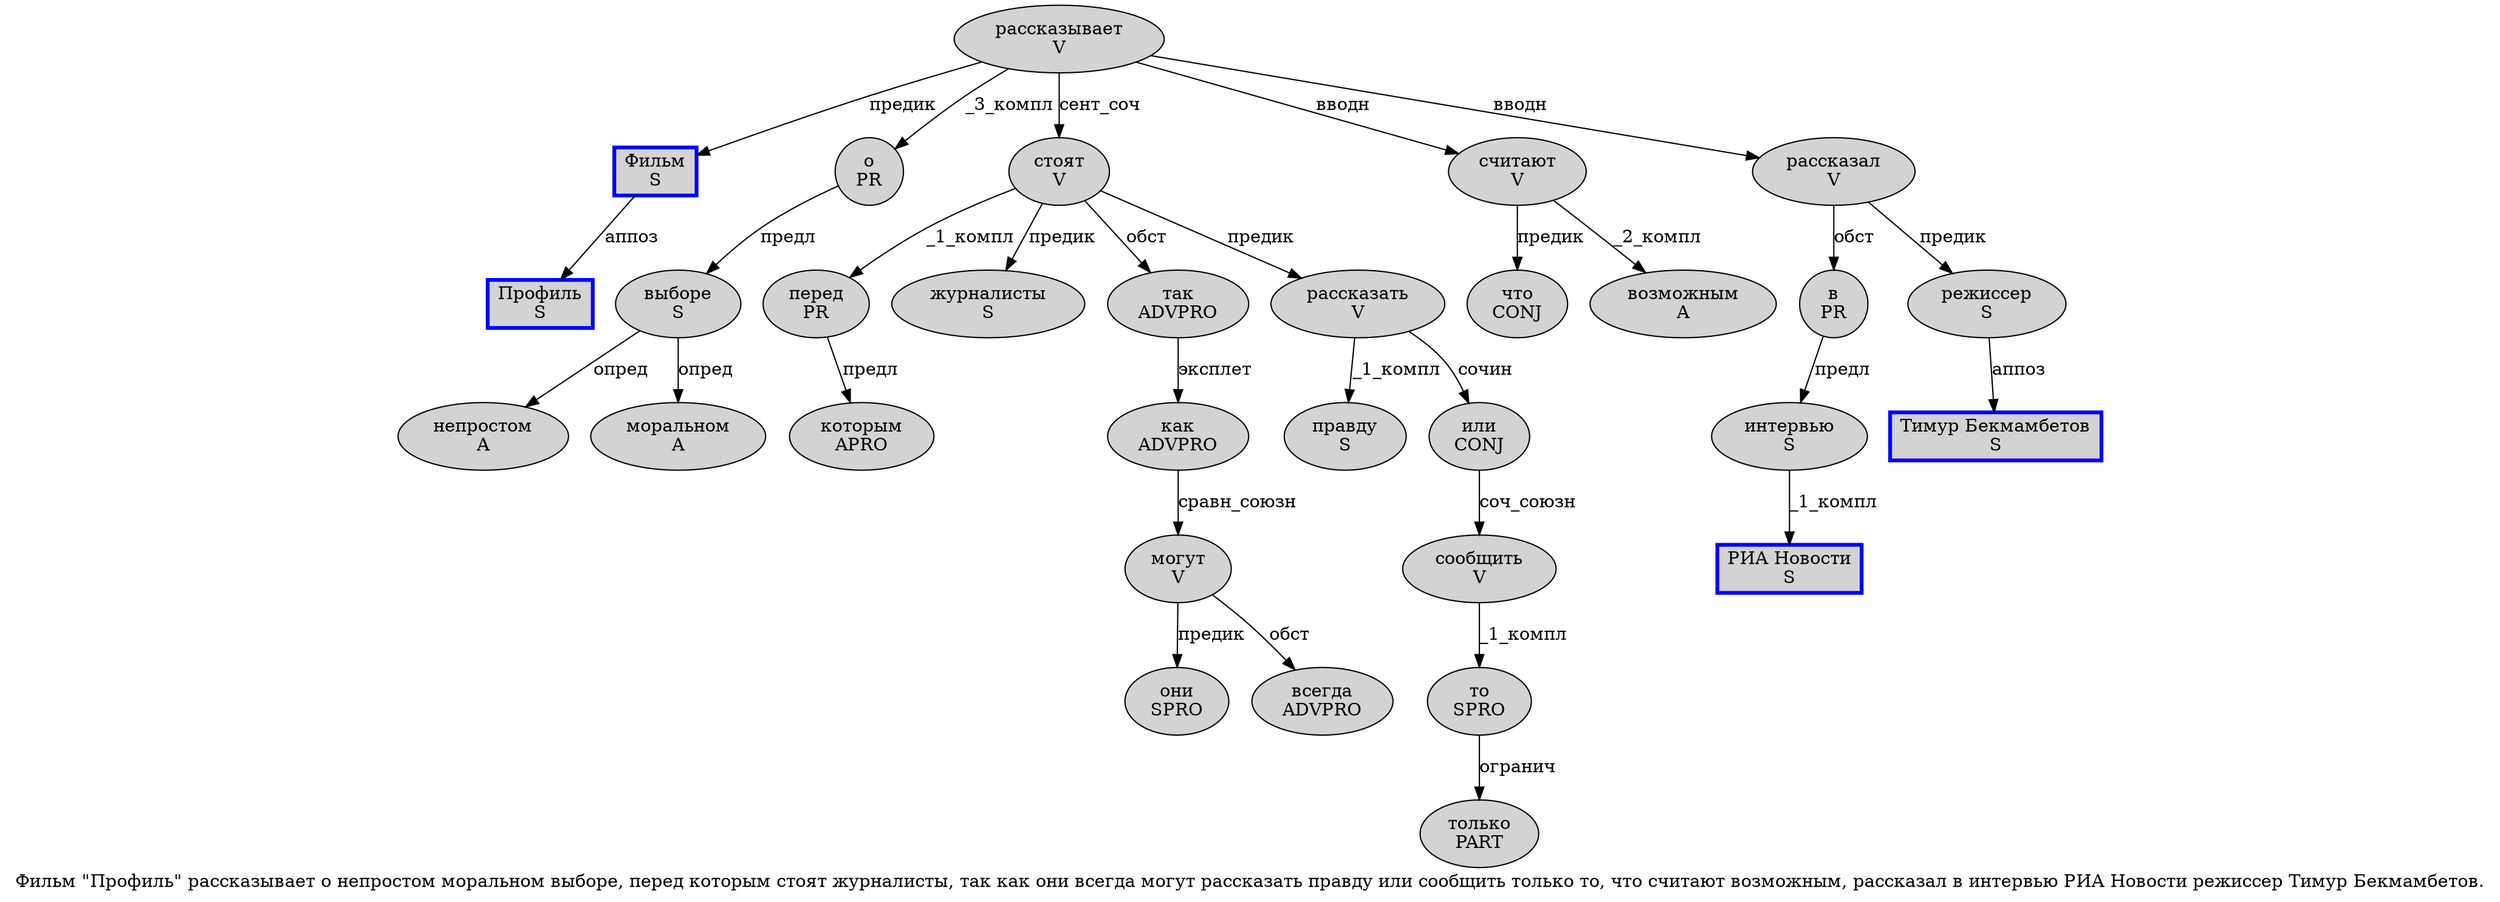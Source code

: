 digraph SENTENCE_713 {
	graph [label="Фильм \"Профиль\" рассказывает о непростом моральном выборе, перед которым стоят журналисты, так как они всегда могут рассказать правду или сообщить только то, что считают возможным, рассказал в интервью РИА Новости режиссер Тимур Бекмамбетов."]
	node [style=filled]
		0 [label="Фильм
S" color=blue fillcolor=lightgray penwidth=3 shape=box]
		2 [label="Профиль
S" color=blue fillcolor=lightgray penwidth=3 shape=box]
		4 [label="рассказывает
V" color="" fillcolor=lightgray penwidth=1 shape=ellipse]
		5 [label="о
PR" color="" fillcolor=lightgray penwidth=1 shape=ellipse]
		6 [label="непростом
A" color="" fillcolor=lightgray penwidth=1 shape=ellipse]
		7 [label="моральном
A" color="" fillcolor=lightgray penwidth=1 shape=ellipse]
		8 [label="выборе
S" color="" fillcolor=lightgray penwidth=1 shape=ellipse]
		10 [label="перед
PR" color="" fillcolor=lightgray penwidth=1 shape=ellipse]
		11 [label="которым
APRO" color="" fillcolor=lightgray penwidth=1 shape=ellipse]
		12 [label="стоят
V" color="" fillcolor=lightgray penwidth=1 shape=ellipse]
		13 [label="журналисты
S" color="" fillcolor=lightgray penwidth=1 shape=ellipse]
		15 [label="так
ADVPRO" color="" fillcolor=lightgray penwidth=1 shape=ellipse]
		16 [label="как
ADVPRO" color="" fillcolor=lightgray penwidth=1 shape=ellipse]
		17 [label="они
SPRO" color="" fillcolor=lightgray penwidth=1 shape=ellipse]
		18 [label="всегда
ADVPRO" color="" fillcolor=lightgray penwidth=1 shape=ellipse]
		19 [label="могут
V" color="" fillcolor=lightgray penwidth=1 shape=ellipse]
		20 [label="рассказать
V" color="" fillcolor=lightgray penwidth=1 shape=ellipse]
		21 [label="правду
S" color="" fillcolor=lightgray penwidth=1 shape=ellipse]
		22 [label="или
CONJ" color="" fillcolor=lightgray penwidth=1 shape=ellipse]
		23 [label="сообщить
V" color="" fillcolor=lightgray penwidth=1 shape=ellipse]
		24 [label="только
PART" color="" fillcolor=lightgray penwidth=1 shape=ellipse]
		25 [label="то
SPRO" color="" fillcolor=lightgray penwidth=1 shape=ellipse]
		27 [label="что
CONJ" color="" fillcolor=lightgray penwidth=1 shape=ellipse]
		28 [label="считают
V" color="" fillcolor=lightgray penwidth=1 shape=ellipse]
		29 [label="возможным
A" color="" fillcolor=lightgray penwidth=1 shape=ellipse]
		31 [label="рассказал
V" color="" fillcolor=lightgray penwidth=1 shape=ellipse]
		32 [label="в
PR" color="" fillcolor=lightgray penwidth=1 shape=ellipse]
		33 [label="интервью
S" color="" fillcolor=lightgray penwidth=1 shape=ellipse]
		34 [label="РИА Новости
S" color=blue fillcolor=lightgray penwidth=3 shape=box]
		35 [label="режиссер
S" color="" fillcolor=lightgray penwidth=1 shape=ellipse]
		36 [label="Тимур Бекмамбетов
S" color=blue fillcolor=lightgray penwidth=3 shape=box]
			25 -> 24 [label="огранич"]
			20 -> 21 [label="_1_компл"]
			20 -> 22 [label="сочин"]
			16 -> 19 [label="сравн_союзн"]
			5 -> 8 [label="предл"]
			23 -> 25 [label="_1_компл"]
			4 -> 0 [label="предик"]
			4 -> 5 [label="_3_компл"]
			4 -> 12 [label="сент_соч"]
			4 -> 28 [label="вводн"]
			4 -> 31 [label="вводн"]
			10 -> 11 [label="предл"]
			31 -> 32 [label="обст"]
			31 -> 35 [label="предик"]
			28 -> 27 [label="предик"]
			28 -> 29 [label="_2_компл"]
			32 -> 33 [label="предл"]
			12 -> 10 [label="_1_компл"]
			12 -> 13 [label="предик"]
			12 -> 15 [label="обст"]
			12 -> 20 [label="предик"]
			22 -> 23 [label="соч_союзн"]
			35 -> 36 [label="аппоз"]
			0 -> 2 [label="аппоз"]
			15 -> 16 [label="эксплет"]
			8 -> 6 [label="опред"]
			8 -> 7 [label="опред"]
			33 -> 34 [label="_1_компл"]
			19 -> 17 [label="предик"]
			19 -> 18 [label="обст"]
}